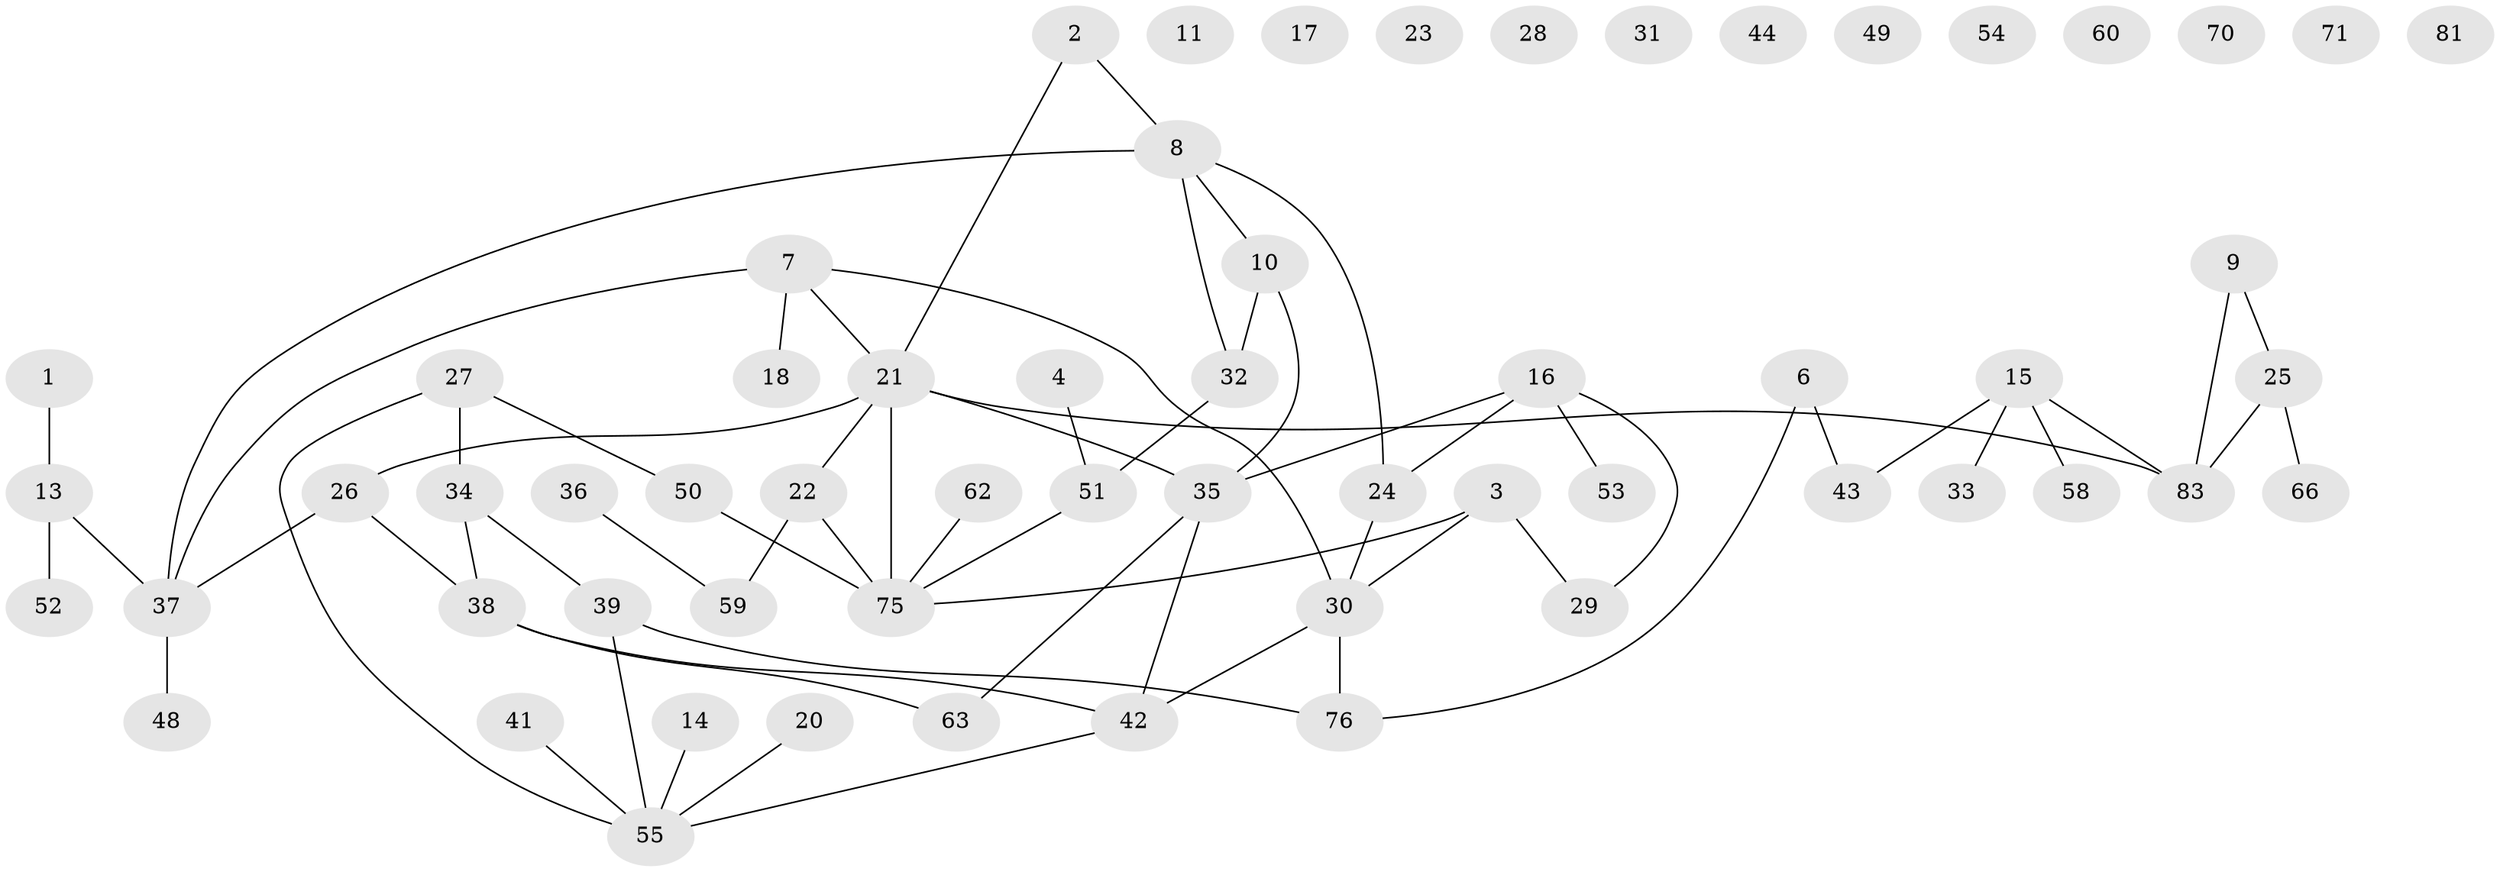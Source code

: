 // original degree distribution, {2: 0.2558139534883721, 4: 0.06976744186046512, 1: 0.23255813953488372, 5: 0.08139534883720931, 0: 0.13953488372093023, 3: 0.19767441860465115, 6: 0.023255813953488372}
// Generated by graph-tools (version 1.1) at 2025/41/03/06/25 10:41:20]
// undirected, 60 vertices, 66 edges
graph export_dot {
graph [start="1"]
  node [color=gray90,style=filled];
  1 [super="+5"];
  2;
  3 [super="+12"];
  4;
  6 [super="+78"];
  7 [super="+61"];
  8 [super="+73"];
  9;
  10 [super="+19"];
  11;
  13 [super="+40"];
  14;
  15 [super="+56"];
  16 [super="+64"];
  17;
  18;
  20;
  21 [super="+57"];
  22 [super="+45"];
  23;
  24;
  25 [super="+86"];
  26;
  27 [super="+47"];
  28;
  29;
  30 [super="+82"];
  31;
  32 [super="+67"];
  33;
  34 [super="+72"];
  35;
  36 [super="+68"];
  37 [super="+65"];
  38 [super="+69"];
  39;
  41;
  42 [super="+46"];
  43;
  44;
  48 [super="+74"];
  49;
  50;
  51 [super="+84"];
  52 [super="+79"];
  53;
  54;
  55 [super="+80"];
  58;
  59;
  60;
  62;
  63;
  66;
  70;
  71;
  75 [super="+77"];
  76;
  81;
  83 [super="+85"];
  1 -- 13;
  2 -- 8;
  2 -- 21;
  3 -- 29;
  3 -- 30;
  3 -- 75;
  4 -- 51;
  6 -- 76;
  6 -- 43;
  7 -- 18;
  7 -- 30;
  7 -- 21;
  7 -- 37;
  8 -- 24;
  8 -- 37;
  8 -- 32;
  8 -- 10;
  9 -- 25;
  9 -- 83;
  10 -- 35;
  10 -- 32;
  13 -- 37;
  13 -- 52;
  14 -- 55;
  15 -- 43;
  15 -- 83;
  15 -- 33;
  15 -- 58;
  16 -- 24;
  16 -- 53;
  16 -- 35;
  16 -- 29;
  20 -- 55;
  21 -- 26;
  21 -- 75 [weight=2];
  21 -- 83;
  21 -- 35;
  21 -- 22;
  22 -- 75;
  22 -- 59;
  24 -- 30;
  25 -- 83;
  25 -- 66;
  26 -- 37;
  26 -- 38;
  27 -- 50;
  27 -- 55;
  27 -- 34;
  30 -- 42;
  30 -- 76;
  32 -- 51;
  34 -- 39;
  34 -- 38;
  35 -- 63;
  35 -- 42;
  36 -- 59;
  37 -- 48;
  38 -- 42;
  38 -- 63;
  39 -- 55;
  39 -- 76;
  41 -- 55;
  42 -- 55;
  50 -- 75;
  51 -- 75;
  62 -- 75;
}
